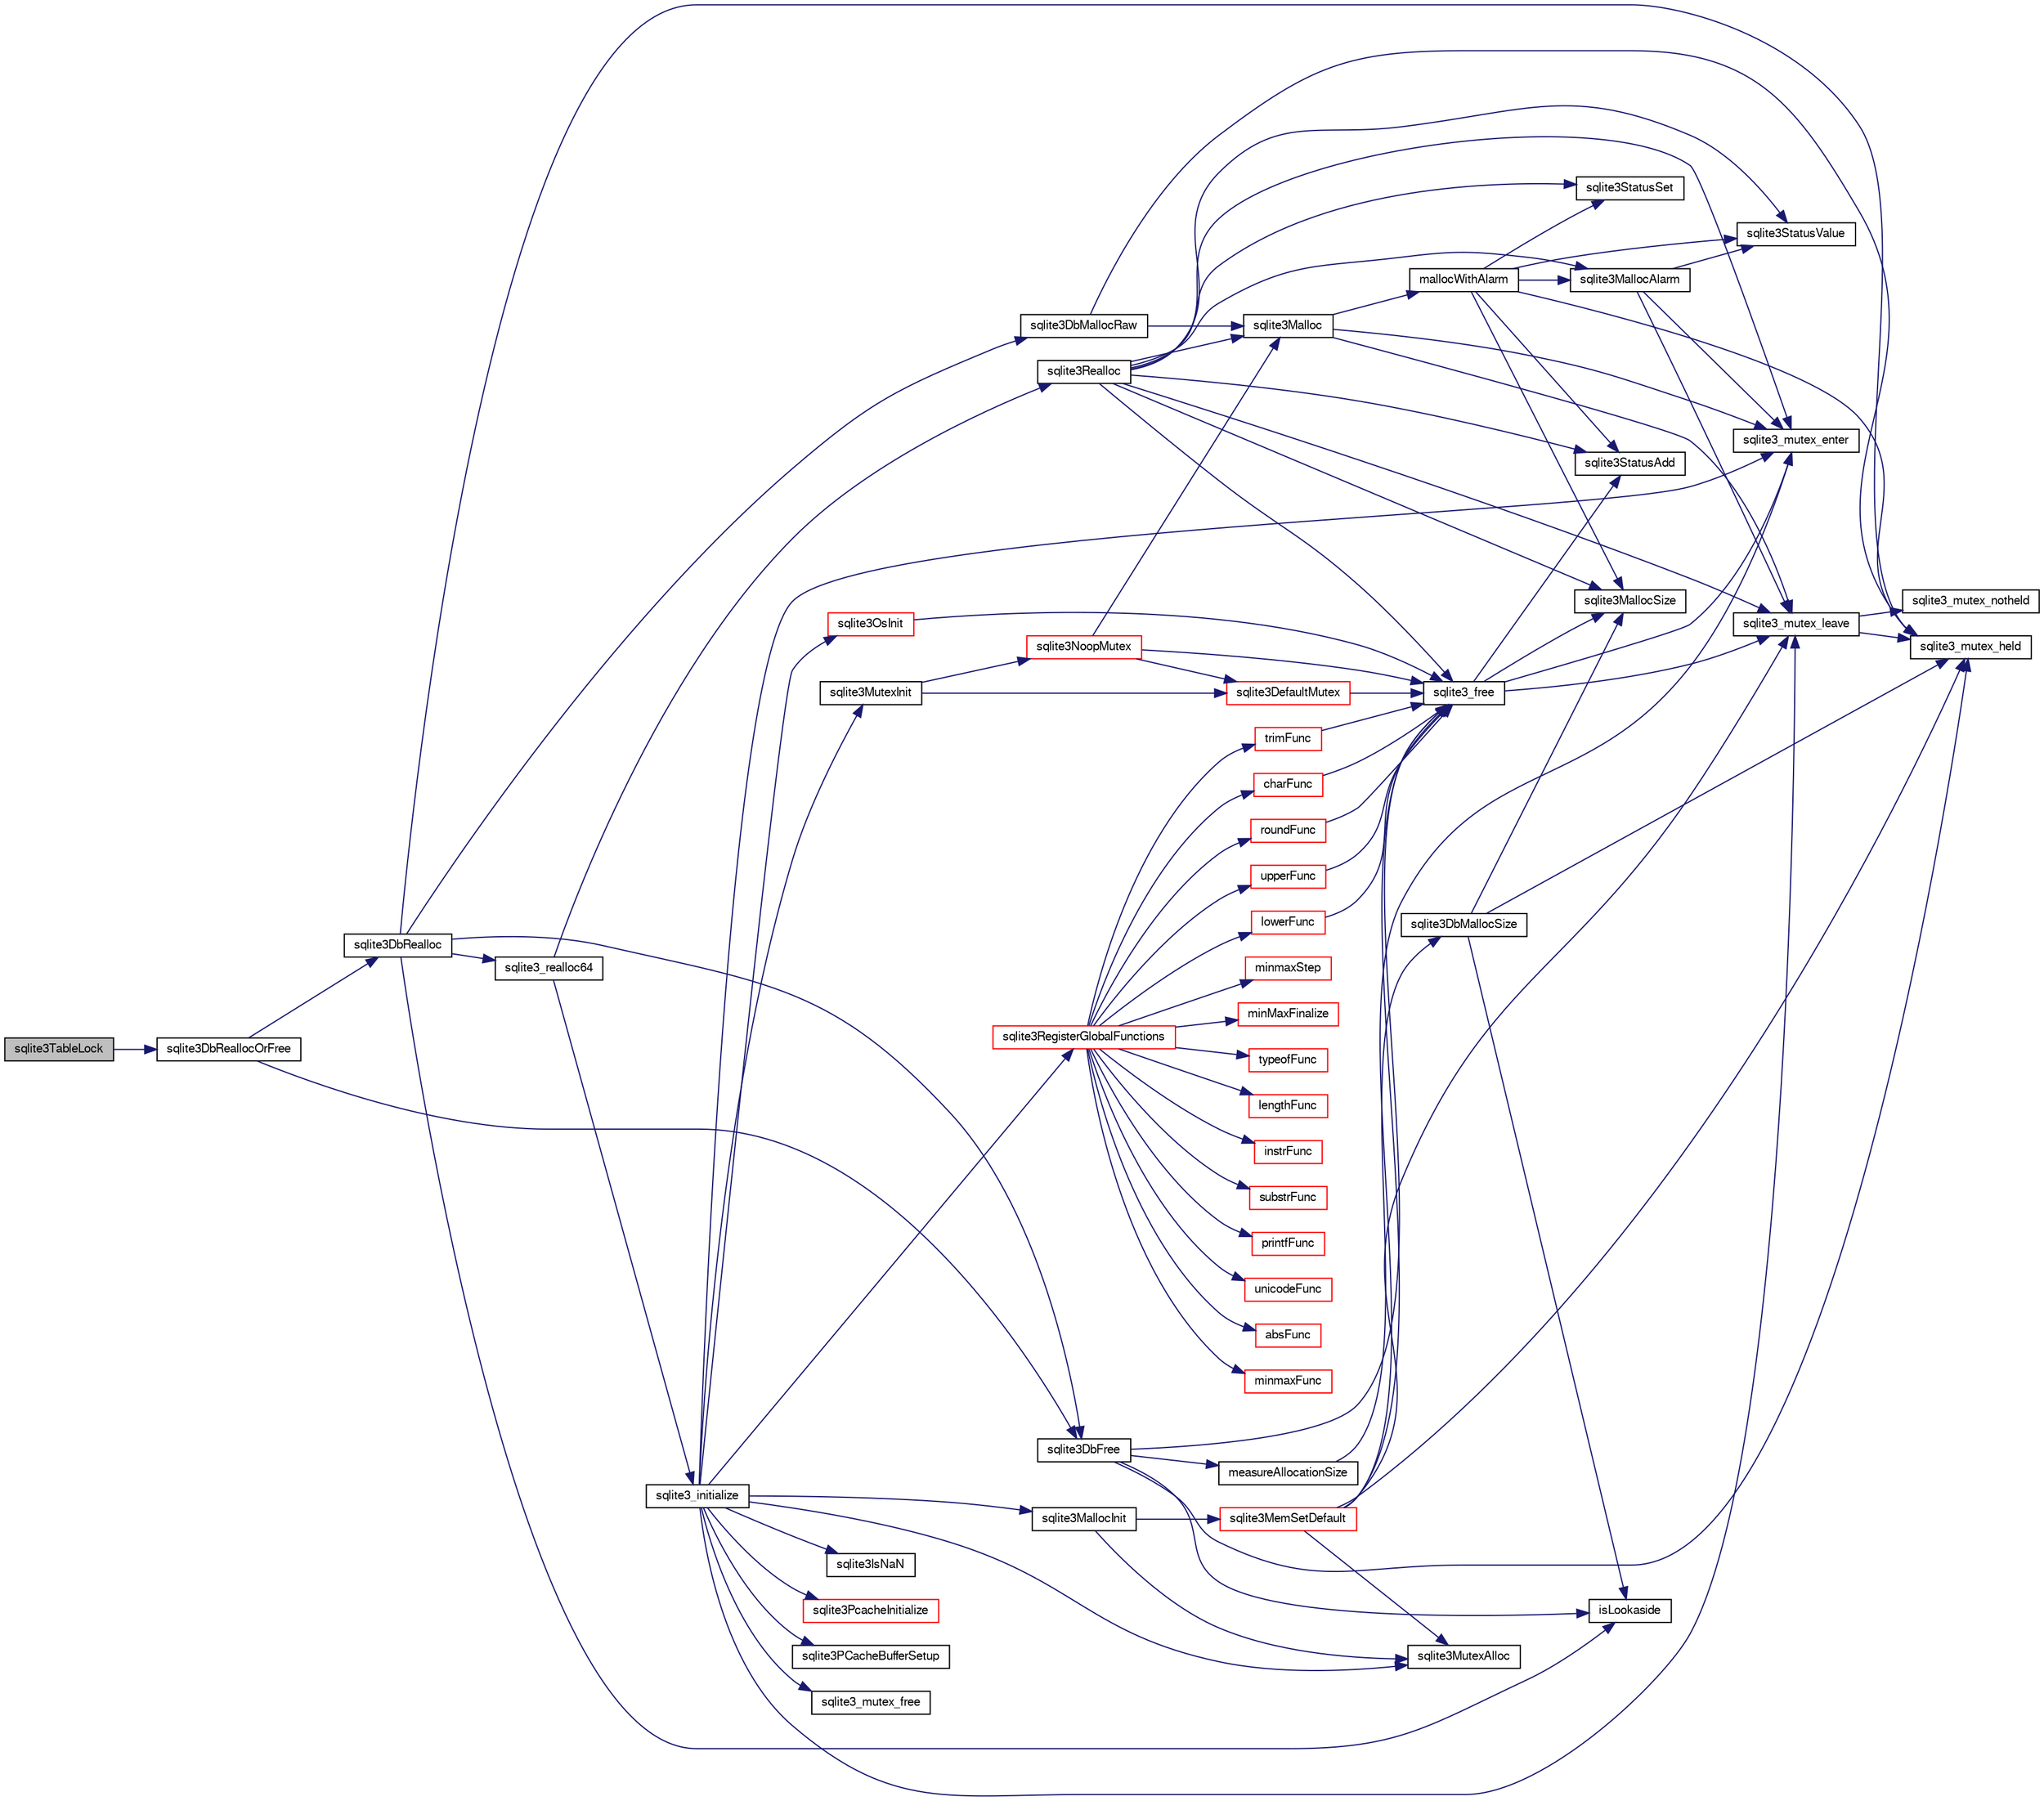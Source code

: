 digraph "sqlite3TableLock"
{
  edge [fontname="FreeSans",fontsize="10",labelfontname="FreeSans",labelfontsize="10"];
  node [fontname="FreeSans",fontsize="10",shape=record];
  rankdir="LR";
  Node721568 [label="sqlite3TableLock",height=0.2,width=0.4,color="black", fillcolor="grey75", style="filled", fontcolor="black"];
  Node721568 -> Node721569 [color="midnightblue",fontsize="10",style="solid",fontname="FreeSans"];
  Node721569 [label="sqlite3DbReallocOrFree",height=0.2,width=0.4,color="black", fillcolor="white", style="filled",URL="$sqlite3_8c.html#a532a9fd62eeb46b61885a0fff075231c"];
  Node721569 -> Node721570 [color="midnightblue",fontsize="10",style="solid",fontname="FreeSans"];
  Node721570 [label="sqlite3DbRealloc",height=0.2,width=0.4,color="black", fillcolor="white", style="filled",URL="$sqlite3_8c.html#ae028f4902a9d29bcaf310ff289ee87dc"];
  Node721570 -> Node721571 [color="midnightblue",fontsize="10",style="solid",fontname="FreeSans"];
  Node721571 [label="sqlite3_mutex_held",height=0.2,width=0.4,color="black", fillcolor="white", style="filled",URL="$sqlite3_8c.html#acf77da68932b6bc163c5e68547ecc3e7"];
  Node721570 -> Node721572 [color="midnightblue",fontsize="10",style="solid",fontname="FreeSans"];
  Node721572 [label="sqlite3DbMallocRaw",height=0.2,width=0.4,color="black", fillcolor="white", style="filled",URL="$sqlite3_8c.html#abbe8be0cf7175e11ddc3e2218fad924e"];
  Node721572 -> Node721571 [color="midnightblue",fontsize="10",style="solid",fontname="FreeSans"];
  Node721572 -> Node721573 [color="midnightblue",fontsize="10",style="solid",fontname="FreeSans"];
  Node721573 [label="sqlite3Malloc",height=0.2,width=0.4,color="black", fillcolor="white", style="filled",URL="$sqlite3_8c.html#a361a2eaa846b1885f123abe46f5d8b2b"];
  Node721573 -> Node721574 [color="midnightblue",fontsize="10",style="solid",fontname="FreeSans"];
  Node721574 [label="sqlite3_mutex_enter",height=0.2,width=0.4,color="black", fillcolor="white", style="filled",URL="$sqlite3_8c.html#a1c12cde690bd89f104de5cbad12a6bf5"];
  Node721573 -> Node721575 [color="midnightblue",fontsize="10",style="solid",fontname="FreeSans"];
  Node721575 [label="mallocWithAlarm",height=0.2,width=0.4,color="black", fillcolor="white", style="filled",URL="$sqlite3_8c.html#ab070d5cf8e48ec8a6a43cf025d48598b"];
  Node721575 -> Node721571 [color="midnightblue",fontsize="10",style="solid",fontname="FreeSans"];
  Node721575 -> Node721576 [color="midnightblue",fontsize="10",style="solid",fontname="FreeSans"];
  Node721576 [label="sqlite3StatusSet",height=0.2,width=0.4,color="black", fillcolor="white", style="filled",URL="$sqlite3_8c.html#afec7586c01fcb5ea17dc9d7725a589d9"];
  Node721575 -> Node721577 [color="midnightblue",fontsize="10",style="solid",fontname="FreeSans"];
  Node721577 [label="sqlite3StatusValue",height=0.2,width=0.4,color="black", fillcolor="white", style="filled",URL="$sqlite3_8c.html#a30b8ac296c6e200c1fa57708d52c6ef6"];
  Node721575 -> Node721578 [color="midnightblue",fontsize="10",style="solid",fontname="FreeSans"];
  Node721578 [label="sqlite3MallocAlarm",height=0.2,width=0.4,color="black", fillcolor="white", style="filled",URL="$sqlite3_8c.html#ada66988e8471d1198f3219c062377508"];
  Node721578 -> Node721577 [color="midnightblue",fontsize="10",style="solid",fontname="FreeSans"];
  Node721578 -> Node721579 [color="midnightblue",fontsize="10",style="solid",fontname="FreeSans"];
  Node721579 [label="sqlite3_mutex_leave",height=0.2,width=0.4,color="black", fillcolor="white", style="filled",URL="$sqlite3_8c.html#a5838d235601dbd3c1fa993555c6bcc93"];
  Node721579 -> Node721571 [color="midnightblue",fontsize="10",style="solid",fontname="FreeSans"];
  Node721579 -> Node721580 [color="midnightblue",fontsize="10",style="solid",fontname="FreeSans"];
  Node721580 [label="sqlite3_mutex_notheld",height=0.2,width=0.4,color="black", fillcolor="white", style="filled",URL="$sqlite3_8c.html#a83967c837c1c000d3b5adcfaa688f5dc"];
  Node721578 -> Node721574 [color="midnightblue",fontsize="10",style="solid",fontname="FreeSans"];
  Node721575 -> Node721581 [color="midnightblue",fontsize="10",style="solid",fontname="FreeSans"];
  Node721581 [label="sqlite3MallocSize",height=0.2,width=0.4,color="black", fillcolor="white", style="filled",URL="$sqlite3_8c.html#acf5d2a5f35270bafb050bd2def576955"];
  Node721575 -> Node721582 [color="midnightblue",fontsize="10",style="solid",fontname="FreeSans"];
  Node721582 [label="sqlite3StatusAdd",height=0.2,width=0.4,color="black", fillcolor="white", style="filled",URL="$sqlite3_8c.html#afa029f93586aeab4cc85360905dae9cd"];
  Node721573 -> Node721579 [color="midnightblue",fontsize="10",style="solid",fontname="FreeSans"];
  Node721570 -> Node721583 [color="midnightblue",fontsize="10",style="solid",fontname="FreeSans"];
  Node721583 [label="isLookaside",height=0.2,width=0.4,color="black", fillcolor="white", style="filled",URL="$sqlite3_8c.html#a770fa05ff9717b75e16f4d968a77b897"];
  Node721570 -> Node721584 [color="midnightblue",fontsize="10",style="solid",fontname="FreeSans"];
  Node721584 [label="sqlite3DbFree",height=0.2,width=0.4,color="black", fillcolor="white", style="filled",URL="$sqlite3_8c.html#ac70ab821a6607b4a1b909582dc37a069"];
  Node721584 -> Node721571 [color="midnightblue",fontsize="10",style="solid",fontname="FreeSans"];
  Node721584 -> Node721585 [color="midnightblue",fontsize="10",style="solid",fontname="FreeSans"];
  Node721585 [label="measureAllocationSize",height=0.2,width=0.4,color="black", fillcolor="white", style="filled",URL="$sqlite3_8c.html#a45731e644a22fdb756e2b6337224217a"];
  Node721585 -> Node721586 [color="midnightblue",fontsize="10",style="solid",fontname="FreeSans"];
  Node721586 [label="sqlite3DbMallocSize",height=0.2,width=0.4,color="black", fillcolor="white", style="filled",URL="$sqlite3_8c.html#aa397e5a8a03495203a0767abf0a71f86"];
  Node721586 -> Node721581 [color="midnightblue",fontsize="10",style="solid",fontname="FreeSans"];
  Node721586 -> Node721571 [color="midnightblue",fontsize="10",style="solid",fontname="FreeSans"];
  Node721586 -> Node721583 [color="midnightblue",fontsize="10",style="solid",fontname="FreeSans"];
  Node721584 -> Node721583 [color="midnightblue",fontsize="10",style="solid",fontname="FreeSans"];
  Node721584 -> Node721587 [color="midnightblue",fontsize="10",style="solid",fontname="FreeSans"];
  Node721587 [label="sqlite3_free",height=0.2,width=0.4,color="black", fillcolor="white", style="filled",URL="$sqlite3_8c.html#a6552349e36a8a691af5487999ab09519"];
  Node721587 -> Node721574 [color="midnightblue",fontsize="10",style="solid",fontname="FreeSans"];
  Node721587 -> Node721582 [color="midnightblue",fontsize="10",style="solid",fontname="FreeSans"];
  Node721587 -> Node721581 [color="midnightblue",fontsize="10",style="solid",fontname="FreeSans"];
  Node721587 -> Node721579 [color="midnightblue",fontsize="10",style="solid",fontname="FreeSans"];
  Node721570 -> Node721588 [color="midnightblue",fontsize="10",style="solid",fontname="FreeSans"];
  Node721588 [label="sqlite3_realloc64",height=0.2,width=0.4,color="black", fillcolor="white", style="filled",URL="$sqlite3_8c.html#a3765a714077ee547e811034236dc9ecd"];
  Node721588 -> Node721589 [color="midnightblue",fontsize="10",style="solid",fontname="FreeSans"];
  Node721589 [label="sqlite3_initialize",height=0.2,width=0.4,color="black", fillcolor="white", style="filled",URL="$sqlite3_8c.html#ab0c0ee2d5d4cf8b28e9572296a8861df"];
  Node721589 -> Node721590 [color="midnightblue",fontsize="10",style="solid",fontname="FreeSans"];
  Node721590 [label="sqlite3MutexInit",height=0.2,width=0.4,color="black", fillcolor="white", style="filled",URL="$sqlite3_8c.html#a7906afcdd1cdb3d0007eb932398a1158"];
  Node721590 -> Node721591 [color="midnightblue",fontsize="10",style="solid",fontname="FreeSans"];
  Node721591 [label="sqlite3DefaultMutex",height=0.2,width=0.4,color="red", fillcolor="white", style="filled",URL="$sqlite3_8c.html#ac895a71e325f9b2f9b862f737c17aca8"];
  Node721591 -> Node721587 [color="midnightblue",fontsize="10",style="solid",fontname="FreeSans"];
  Node721590 -> Node721600 [color="midnightblue",fontsize="10",style="solid",fontname="FreeSans"];
  Node721600 [label="sqlite3NoopMutex",height=0.2,width=0.4,color="red", fillcolor="white", style="filled",URL="$sqlite3_8c.html#a09742cde9ef371d94f8201d2cdb543e4"];
  Node721600 -> Node721573 [color="midnightblue",fontsize="10",style="solid",fontname="FreeSans"];
  Node721600 -> Node721587 [color="midnightblue",fontsize="10",style="solid",fontname="FreeSans"];
  Node721600 -> Node721591 [color="midnightblue",fontsize="10",style="solid",fontname="FreeSans"];
  Node721589 -> Node721608 [color="midnightblue",fontsize="10",style="solid",fontname="FreeSans"];
  Node721608 [label="sqlite3MutexAlloc",height=0.2,width=0.4,color="black", fillcolor="white", style="filled",URL="$sqlite3_8c.html#a0e3f432ee581f6876b590e7ad7e84e19"];
  Node721589 -> Node721574 [color="midnightblue",fontsize="10",style="solid",fontname="FreeSans"];
  Node721589 -> Node721609 [color="midnightblue",fontsize="10",style="solid",fontname="FreeSans"];
  Node721609 [label="sqlite3MallocInit",height=0.2,width=0.4,color="black", fillcolor="white", style="filled",URL="$sqlite3_8c.html#a9e06f9e7cad0d83ce80ab493c9533552"];
  Node721609 -> Node721610 [color="midnightblue",fontsize="10",style="solid",fontname="FreeSans"];
  Node721610 [label="sqlite3MemSetDefault",height=0.2,width=0.4,color="red", fillcolor="white", style="filled",URL="$sqlite3_8c.html#a162fbfd727e92c5f8f72625b5ff62549"];
  Node721610 -> Node721608 [color="midnightblue",fontsize="10",style="solid",fontname="FreeSans"];
  Node721610 -> Node721574 [color="midnightblue",fontsize="10",style="solid",fontname="FreeSans"];
  Node721610 -> Node721579 [color="midnightblue",fontsize="10",style="solid",fontname="FreeSans"];
  Node721610 -> Node721571 [color="midnightblue",fontsize="10",style="solid",fontname="FreeSans"];
  Node721610 -> Node721587 [color="midnightblue",fontsize="10",style="solid",fontname="FreeSans"];
  Node721609 -> Node721608 [color="midnightblue",fontsize="10",style="solid",fontname="FreeSans"];
  Node721589 -> Node721579 [color="midnightblue",fontsize="10",style="solid",fontname="FreeSans"];
  Node721589 -> Node721696 [color="midnightblue",fontsize="10",style="solid",fontname="FreeSans"];
  Node721696 [label="sqlite3RegisterGlobalFunctions",height=0.2,width=0.4,color="red", fillcolor="white", style="filled",URL="$sqlite3_8c.html#a9f75bd111010f29e1b8d74344473c4ec"];
  Node721696 -> Node721697 [color="midnightblue",fontsize="10",style="solid",fontname="FreeSans"];
  Node721697 [label="trimFunc",height=0.2,width=0.4,color="red", fillcolor="white", style="filled",URL="$sqlite3_8c.html#afad56dbe7f08139a630156e644b14704"];
  Node721697 -> Node721587 [color="midnightblue",fontsize="10",style="solid",fontname="FreeSans"];
  Node721696 -> Node721710 [color="midnightblue",fontsize="10",style="solid",fontname="FreeSans"];
  Node721710 [label="minmaxFunc",height=0.2,width=0.4,color="red", fillcolor="white", style="filled",URL="$sqlite3_8c.html#a4d00f48b948fd73cb70bcfd1efc0bfb0"];
  Node721696 -> Node721719 [color="midnightblue",fontsize="10",style="solid",fontname="FreeSans"];
  Node721719 [label="minmaxStep",height=0.2,width=0.4,color="red", fillcolor="white", style="filled",URL="$sqlite3_8c.html#a5b4c0da0f3b61d7ff25ebd30aa22cca4"];
  Node721696 -> Node721723 [color="midnightblue",fontsize="10",style="solid",fontname="FreeSans"];
  Node721723 [label="minMaxFinalize",height=0.2,width=0.4,color="red", fillcolor="white", style="filled",URL="$sqlite3_8c.html#a0439dd90934a2dee93517c50884d5924"];
  Node721696 -> Node721724 [color="midnightblue",fontsize="10",style="solid",fontname="FreeSans"];
  Node721724 [label="typeofFunc",height=0.2,width=0.4,color="red", fillcolor="white", style="filled",URL="$sqlite3_8c.html#aba6c564ff0d6b017de448469d0fb243f"];
  Node721696 -> Node721725 [color="midnightblue",fontsize="10",style="solid",fontname="FreeSans"];
  Node721725 [label="lengthFunc",height=0.2,width=0.4,color="red", fillcolor="white", style="filled",URL="$sqlite3_8c.html#affdabf006c37c26a1c3e325badb83546"];
  Node721696 -> Node721730 [color="midnightblue",fontsize="10",style="solid",fontname="FreeSans"];
  Node721730 [label="instrFunc",height=0.2,width=0.4,color="red", fillcolor="white", style="filled",URL="$sqlite3_8c.html#a8f86ca540b92ac28aaefaa126170cf8c"];
  Node721696 -> Node721732 [color="midnightblue",fontsize="10",style="solid",fontname="FreeSans"];
  Node721732 [label="substrFunc",height=0.2,width=0.4,color="red", fillcolor="white", style="filled",URL="$sqlite3_8c.html#a8a8739d9af5589338113371e440b2734"];
  Node721696 -> Node721737 [color="midnightblue",fontsize="10",style="solid",fontname="FreeSans"];
  Node721737 [label="printfFunc",height=0.2,width=0.4,color="red", fillcolor="white", style="filled",URL="$sqlite3_8c.html#a80ca21d434c7c5b6668bee721331dda8"];
  Node721696 -> Node721739 [color="midnightblue",fontsize="10",style="solid",fontname="FreeSans"];
  Node721739 [label="unicodeFunc",height=0.2,width=0.4,color="red", fillcolor="white", style="filled",URL="$sqlite3_8c.html#a1d3d012cbe2276d8d713be80884db355"];
  Node721696 -> Node721741 [color="midnightblue",fontsize="10",style="solid",fontname="FreeSans"];
  Node721741 [label="charFunc",height=0.2,width=0.4,color="red", fillcolor="white", style="filled",URL="$sqlite3_8c.html#ab9b72ce47fcea3c3b92e816435a0fd91"];
  Node721741 -> Node721587 [color="midnightblue",fontsize="10",style="solid",fontname="FreeSans"];
  Node721696 -> Node721742 [color="midnightblue",fontsize="10",style="solid",fontname="FreeSans"];
  Node721742 [label="absFunc",height=0.2,width=0.4,color="red", fillcolor="white", style="filled",URL="$sqlite3_8c.html#af271994a34f441432d50d7095e0ed23d"];
  Node721696 -> Node721747 [color="midnightblue",fontsize="10",style="solid",fontname="FreeSans"];
  Node721747 [label="roundFunc",height=0.2,width=0.4,color="red", fillcolor="white", style="filled",URL="$sqlite3_8c.html#a8c444ba254edc27891111b76e7ba85e7"];
  Node721747 -> Node721587 [color="midnightblue",fontsize="10",style="solid",fontname="FreeSans"];
  Node721696 -> Node721750 [color="midnightblue",fontsize="10",style="solid",fontname="FreeSans"];
  Node721750 [label="upperFunc",height=0.2,width=0.4,color="red", fillcolor="white", style="filled",URL="$sqlite3_8c.html#a8f26e491f9fd893cdb476c577f39f260"];
  Node721750 -> Node721587 [color="midnightblue",fontsize="10",style="solid",fontname="FreeSans"];
  Node721696 -> Node721751 [color="midnightblue",fontsize="10",style="solid",fontname="FreeSans"];
  Node721751 [label="lowerFunc",height=0.2,width=0.4,color="red", fillcolor="white", style="filled",URL="$sqlite3_8c.html#a37a07e2d7c0cb4c521e9c334596c89a7"];
  Node721751 -> Node721587 [color="midnightblue",fontsize="10",style="solid",fontname="FreeSans"];
  Node721589 -> Node721844 [color="midnightblue",fontsize="10",style="solid",fontname="FreeSans"];
  Node721844 [label="sqlite3PcacheInitialize",height=0.2,width=0.4,color="red", fillcolor="white", style="filled",URL="$sqlite3_8c.html#a2902c61ddc88bea002c4d69fe4052b1f"];
  Node721589 -> Node721845 [color="midnightblue",fontsize="10",style="solid",fontname="FreeSans"];
  Node721845 [label="sqlite3OsInit",height=0.2,width=0.4,color="red", fillcolor="white", style="filled",URL="$sqlite3_8c.html#afeaa886fe1ca086a30fd278b1d069762"];
  Node721845 -> Node721587 [color="midnightblue",fontsize="10",style="solid",fontname="FreeSans"];
  Node721589 -> Node721849 [color="midnightblue",fontsize="10",style="solid",fontname="FreeSans"];
  Node721849 [label="sqlite3PCacheBufferSetup",height=0.2,width=0.4,color="black", fillcolor="white", style="filled",URL="$sqlite3_8c.html#ad18a1eebefdfbc4254f473f7b0101937"];
  Node721589 -> Node721850 [color="midnightblue",fontsize="10",style="solid",fontname="FreeSans"];
  Node721850 [label="sqlite3_mutex_free",height=0.2,width=0.4,color="black", fillcolor="white", style="filled",URL="$sqlite3_8c.html#a2db2e72e08f6873afa9c61b0ec726fec"];
  Node721589 -> Node721633 [color="midnightblue",fontsize="10",style="solid",fontname="FreeSans"];
  Node721633 [label="sqlite3IsNaN",height=0.2,width=0.4,color="black", fillcolor="white", style="filled",URL="$sqlite3_8c.html#aed4d78203877c3486765ccbc7feebb50"];
  Node721588 -> Node721622 [color="midnightblue",fontsize="10",style="solid",fontname="FreeSans"];
  Node721622 [label="sqlite3Realloc",height=0.2,width=0.4,color="black", fillcolor="white", style="filled",URL="$sqlite3_8c.html#ad53aefdfc088f622e23ffe838201fe22"];
  Node721622 -> Node721573 [color="midnightblue",fontsize="10",style="solid",fontname="FreeSans"];
  Node721622 -> Node721587 [color="midnightblue",fontsize="10",style="solid",fontname="FreeSans"];
  Node721622 -> Node721581 [color="midnightblue",fontsize="10",style="solid",fontname="FreeSans"];
  Node721622 -> Node721574 [color="midnightblue",fontsize="10",style="solid",fontname="FreeSans"];
  Node721622 -> Node721576 [color="midnightblue",fontsize="10",style="solid",fontname="FreeSans"];
  Node721622 -> Node721577 [color="midnightblue",fontsize="10",style="solid",fontname="FreeSans"];
  Node721622 -> Node721578 [color="midnightblue",fontsize="10",style="solid",fontname="FreeSans"];
  Node721622 -> Node721582 [color="midnightblue",fontsize="10",style="solid",fontname="FreeSans"];
  Node721622 -> Node721579 [color="midnightblue",fontsize="10",style="solid",fontname="FreeSans"];
  Node721569 -> Node721584 [color="midnightblue",fontsize="10",style="solid",fontname="FreeSans"];
}
